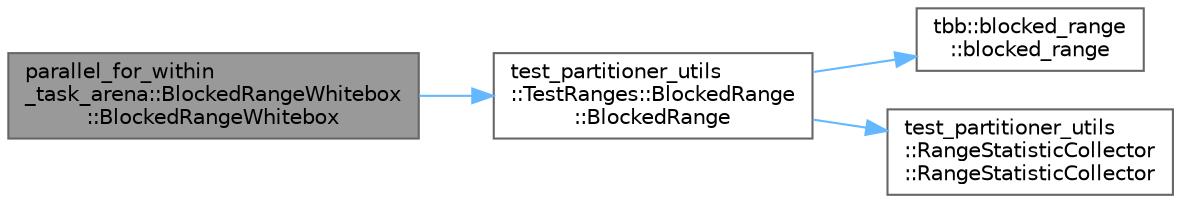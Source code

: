 digraph "parallel_for_within_task_arena::BlockedRangeWhitebox::BlockedRangeWhitebox"
{
 // LATEX_PDF_SIZE
  bgcolor="transparent";
  edge [fontname=Helvetica,fontsize=10,labelfontname=Helvetica,labelfontsize=10];
  node [fontname=Helvetica,fontsize=10,shape=box,height=0.2,width=0.4];
  rankdir="LR";
  Node1 [id="Node000001",label="parallel_for_within\l_task_arena::BlockedRangeWhitebox\l::BlockedRangeWhitebox",height=0.2,width=0.4,color="gray40", fillcolor="grey60", style="filled", fontcolor="black",tooltip=" "];
  Node1 -> Node2 [id="edge4_Node000001_Node000002",color="steelblue1",style="solid",tooltip=" "];
  Node2 [id="Node000002",label="test_partitioner_utils\l::TestRanges::BlockedRange\l::BlockedRange",height=0.2,width=0.4,color="grey40", fillcolor="white", style="filled",URL="$classtest__partitioner__utils_1_1_test_ranges_1_1_blocked_range.html#a99638008f0ca409a3a52cdff0130a97d",tooltip=" "];
  Node2 -> Node3 [id="edge5_Node000002_Node000003",color="steelblue1",style="solid",tooltip=" "];
  Node3 [id="Node000003",label="tbb::blocked_range\l::blocked_range",height=0.2,width=0.4,color="grey40", fillcolor="white", style="filled",URL="$classtbb_1_1blocked__range.html#a49a97576004711b7159170fcaf488e4e",tooltip="Construct range over half-open interval [begin,end), with the given grainsize."];
  Node2 -> Node4 [id="edge6_Node000002_Node000004",color="steelblue1",style="solid",tooltip=" "];
  Node4 [id="Node000004",label="test_partitioner_utils\l::RangeStatisticCollector\l::RangeStatisticCollector",height=0.2,width=0.4,color="grey40", fillcolor="white", style="filled",URL="$classtest__partitioner__utils_1_1_range_statistic_collector.html#aacc75fe8ff6656f3c8d958b0ee2e17cf",tooltip=" "];
}
